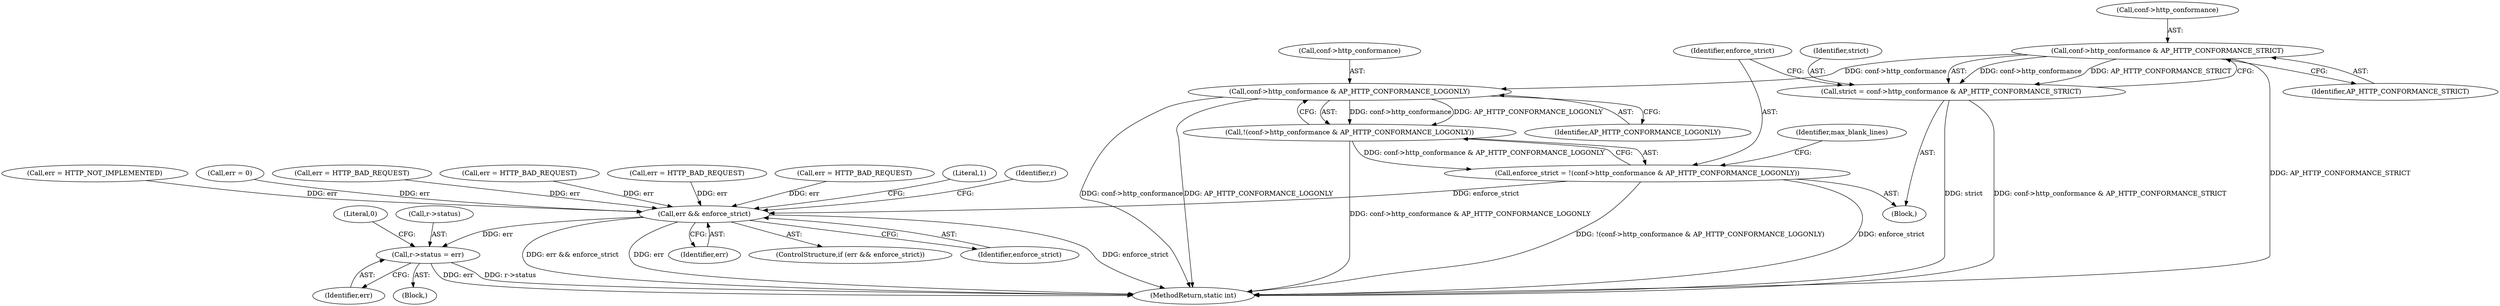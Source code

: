 digraph "0_httpd_6a974059190b8a0c7e499f4ab12fe108127099cb@pointer" {
"1000150" [label="(Call,conf->http_conformance & AP_HTTP_CONFORMANCE_STRICT)"];
"1000148" [label="(Call,strict = conf->http_conformance & AP_HTTP_CONFORMANCE_STRICT)"];
"1000159" [label="(Call,conf->http_conformance & AP_HTTP_CONFORMANCE_LOGONLY)"];
"1000158" [label="(Call,!(conf->http_conformance & AP_HTTP_CONFORMANCE_LOGONLY))"];
"1000156" [label="(Call,enforce_strict = !(conf->http_conformance & AP_HTTP_CONFORMANCE_LOGONLY))"];
"1000622" [label="(Call,err && enforce_strict)"];
"1000626" [label="(Call,r->status = err)"];
"1000156" [label="(Call,enforce_strict = !(conf->http_conformance & AP_HTTP_CONFORMANCE_LOGONLY))"];
"1000599" [label="(Call,err = HTTP_NOT_IMPLEMENTED)"];
"1000626" [label="(Call,r->status = err)"];
"1000150" [label="(Call,conf->http_conformance & AP_HTTP_CONFORMANCE_STRICT)"];
"1000627" [label="(Call,r->status)"];
"1000623" [label="(Identifier,err)"];
"1000166" [label="(Identifier,max_blank_lines)"];
"1000632" [label="(Literal,0)"];
"1000625" [label="(Block,)"];
"1000552" [label="(Call,err = 0)"];
"1000159" [label="(Call,conf->http_conformance & AP_HTTP_CONFORMANCE_LOGONLY)"];
"1000622" [label="(Call,err && enforce_strict)"];
"1000630" [label="(Identifier,err)"];
"1000157" [label="(Identifier,enforce_strict)"];
"1000618" [label="(Call,err = HTTP_BAD_REQUEST)"];
"1000588" [label="(Call,err = HTTP_BAD_REQUEST)"];
"1000571" [label="(Call,err = HTTP_BAD_REQUEST)"];
"1000621" [label="(ControlStructure,if (err && enforce_strict))"];
"1000112" [label="(Block,)"];
"1000158" [label="(Call,!(conf->http_conformance & AP_HTTP_CONFORMANCE_LOGONLY))"];
"1000624" [label="(Identifier,enforce_strict)"];
"1000148" [label="(Call,strict = conf->http_conformance & AP_HTTP_CONFORMANCE_STRICT)"];
"1000149" [label="(Identifier,strict)"];
"1000163" [label="(Identifier,AP_HTTP_CONFORMANCE_LOGONLY)"];
"1000635" [label="(MethodReturn,static int)"];
"1000154" [label="(Identifier,AP_HTTP_CONFORMANCE_STRICT)"];
"1000561" [label="(Call,err = HTTP_BAD_REQUEST)"];
"1000160" [label="(Call,conf->http_conformance)"];
"1000634" [label="(Literal,1)"];
"1000628" [label="(Identifier,r)"];
"1000151" [label="(Call,conf->http_conformance)"];
"1000150" -> "1000148"  [label="AST: "];
"1000150" -> "1000154"  [label="CFG: "];
"1000151" -> "1000150"  [label="AST: "];
"1000154" -> "1000150"  [label="AST: "];
"1000148" -> "1000150"  [label="CFG: "];
"1000150" -> "1000635"  [label="DDG: AP_HTTP_CONFORMANCE_STRICT"];
"1000150" -> "1000148"  [label="DDG: conf->http_conformance"];
"1000150" -> "1000148"  [label="DDG: AP_HTTP_CONFORMANCE_STRICT"];
"1000150" -> "1000159"  [label="DDG: conf->http_conformance"];
"1000148" -> "1000112"  [label="AST: "];
"1000149" -> "1000148"  [label="AST: "];
"1000157" -> "1000148"  [label="CFG: "];
"1000148" -> "1000635"  [label="DDG: strict"];
"1000148" -> "1000635"  [label="DDG: conf->http_conformance & AP_HTTP_CONFORMANCE_STRICT"];
"1000159" -> "1000158"  [label="AST: "];
"1000159" -> "1000163"  [label="CFG: "];
"1000160" -> "1000159"  [label="AST: "];
"1000163" -> "1000159"  [label="AST: "];
"1000158" -> "1000159"  [label="CFG: "];
"1000159" -> "1000635"  [label="DDG: conf->http_conformance"];
"1000159" -> "1000635"  [label="DDG: AP_HTTP_CONFORMANCE_LOGONLY"];
"1000159" -> "1000158"  [label="DDG: conf->http_conformance"];
"1000159" -> "1000158"  [label="DDG: AP_HTTP_CONFORMANCE_LOGONLY"];
"1000158" -> "1000156"  [label="AST: "];
"1000156" -> "1000158"  [label="CFG: "];
"1000158" -> "1000635"  [label="DDG: conf->http_conformance & AP_HTTP_CONFORMANCE_LOGONLY"];
"1000158" -> "1000156"  [label="DDG: conf->http_conformance & AP_HTTP_CONFORMANCE_LOGONLY"];
"1000156" -> "1000112"  [label="AST: "];
"1000157" -> "1000156"  [label="AST: "];
"1000166" -> "1000156"  [label="CFG: "];
"1000156" -> "1000635"  [label="DDG: enforce_strict"];
"1000156" -> "1000635"  [label="DDG: !(conf->http_conformance & AP_HTTP_CONFORMANCE_LOGONLY)"];
"1000156" -> "1000622"  [label="DDG: enforce_strict"];
"1000622" -> "1000621"  [label="AST: "];
"1000622" -> "1000623"  [label="CFG: "];
"1000622" -> "1000624"  [label="CFG: "];
"1000623" -> "1000622"  [label="AST: "];
"1000624" -> "1000622"  [label="AST: "];
"1000628" -> "1000622"  [label="CFG: "];
"1000634" -> "1000622"  [label="CFG: "];
"1000622" -> "1000635"  [label="DDG: err && enforce_strict"];
"1000622" -> "1000635"  [label="DDG: err"];
"1000622" -> "1000635"  [label="DDG: enforce_strict"];
"1000552" -> "1000622"  [label="DDG: err"];
"1000588" -> "1000622"  [label="DDG: err"];
"1000561" -> "1000622"  [label="DDG: err"];
"1000599" -> "1000622"  [label="DDG: err"];
"1000571" -> "1000622"  [label="DDG: err"];
"1000618" -> "1000622"  [label="DDG: err"];
"1000622" -> "1000626"  [label="DDG: err"];
"1000626" -> "1000625"  [label="AST: "];
"1000626" -> "1000630"  [label="CFG: "];
"1000627" -> "1000626"  [label="AST: "];
"1000630" -> "1000626"  [label="AST: "];
"1000632" -> "1000626"  [label="CFG: "];
"1000626" -> "1000635"  [label="DDG: err"];
"1000626" -> "1000635"  [label="DDG: r->status"];
}
